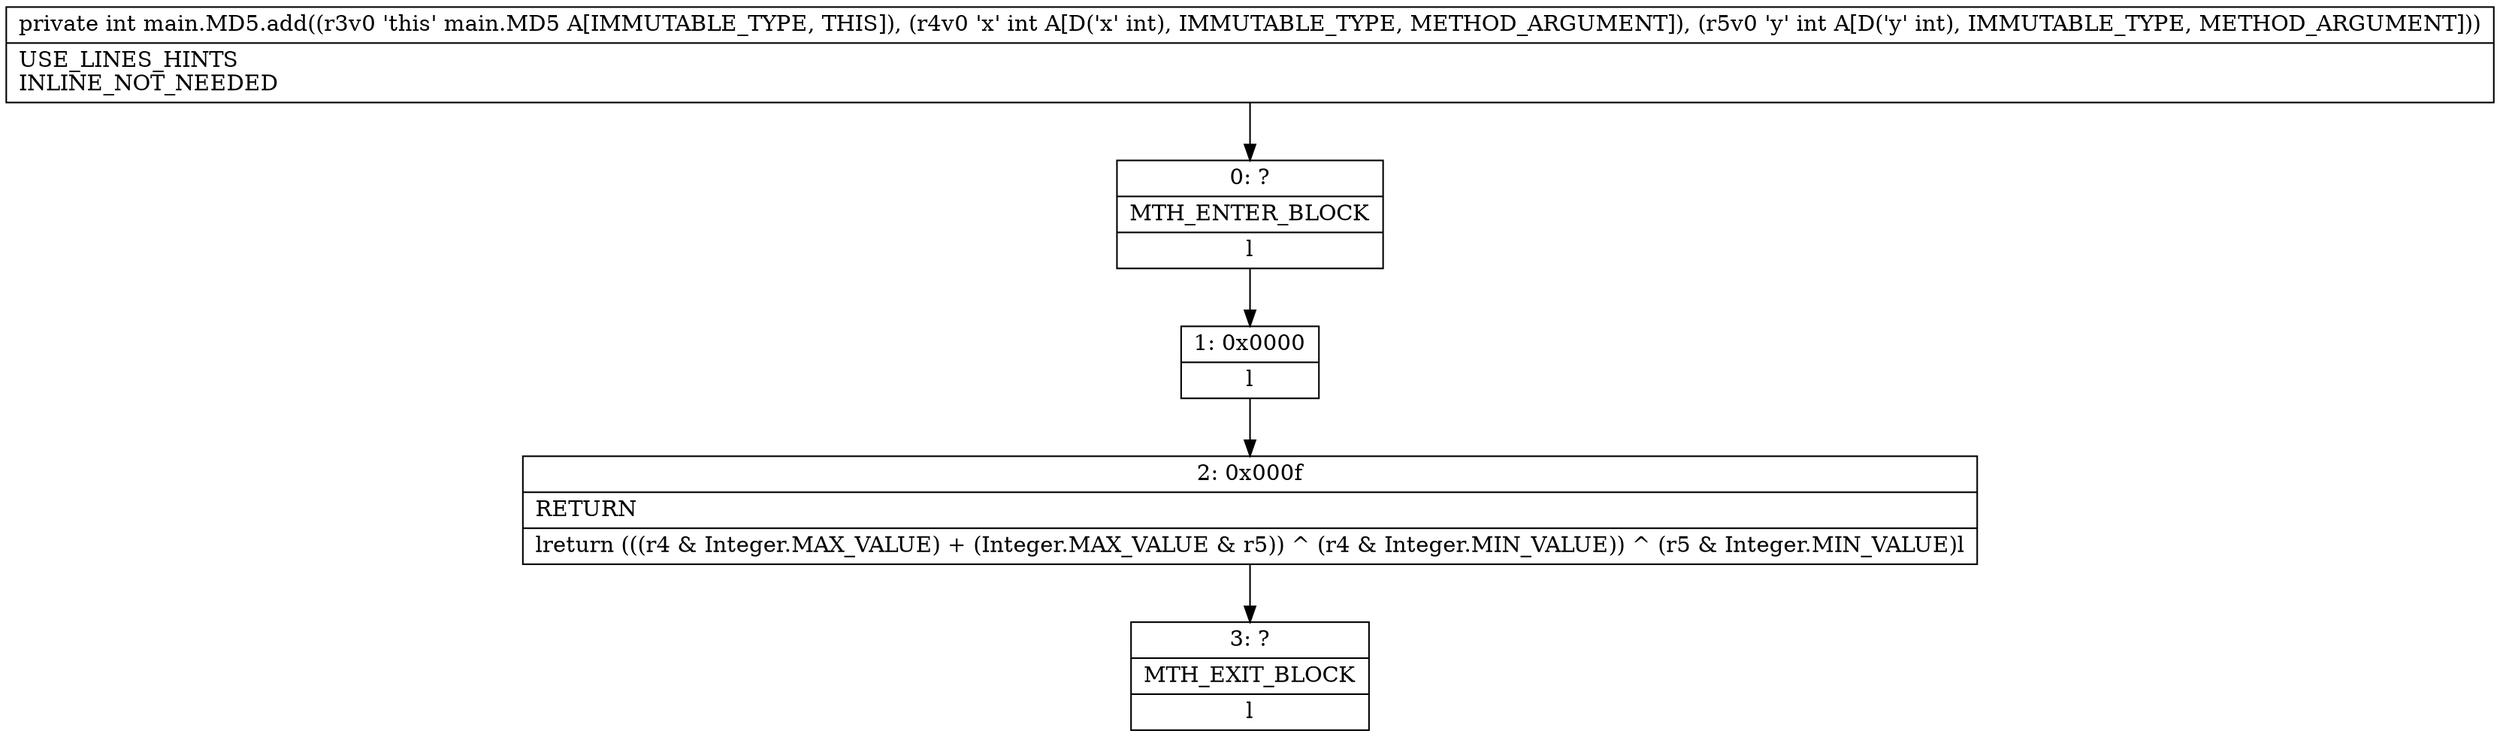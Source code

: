 digraph "CFG formain.MD5.add(II)I" {
Node_0 [shape=record,label="{0\:\ ?|MTH_ENTER_BLOCK\l|l}"];
Node_1 [shape=record,label="{1\:\ 0x0000|l}"];
Node_2 [shape=record,label="{2\:\ 0x000f|RETURN\l|lreturn (((r4 & Integer.MAX_VALUE) + (Integer.MAX_VALUE & r5)) ^ (r4 & Integer.MIN_VALUE)) ^ (r5 & Integer.MIN_VALUE)l}"];
Node_3 [shape=record,label="{3\:\ ?|MTH_EXIT_BLOCK\l|l}"];
MethodNode[shape=record,label="{private int main.MD5.add((r3v0 'this' main.MD5 A[IMMUTABLE_TYPE, THIS]), (r4v0 'x' int A[D('x' int), IMMUTABLE_TYPE, METHOD_ARGUMENT]), (r5v0 'y' int A[D('y' int), IMMUTABLE_TYPE, METHOD_ARGUMENT]))  | USE_LINES_HINTS\lINLINE_NOT_NEEDED\l}"];
MethodNode -> Node_0;
Node_0 -> Node_1;
Node_1 -> Node_2;
Node_2 -> Node_3;
}

